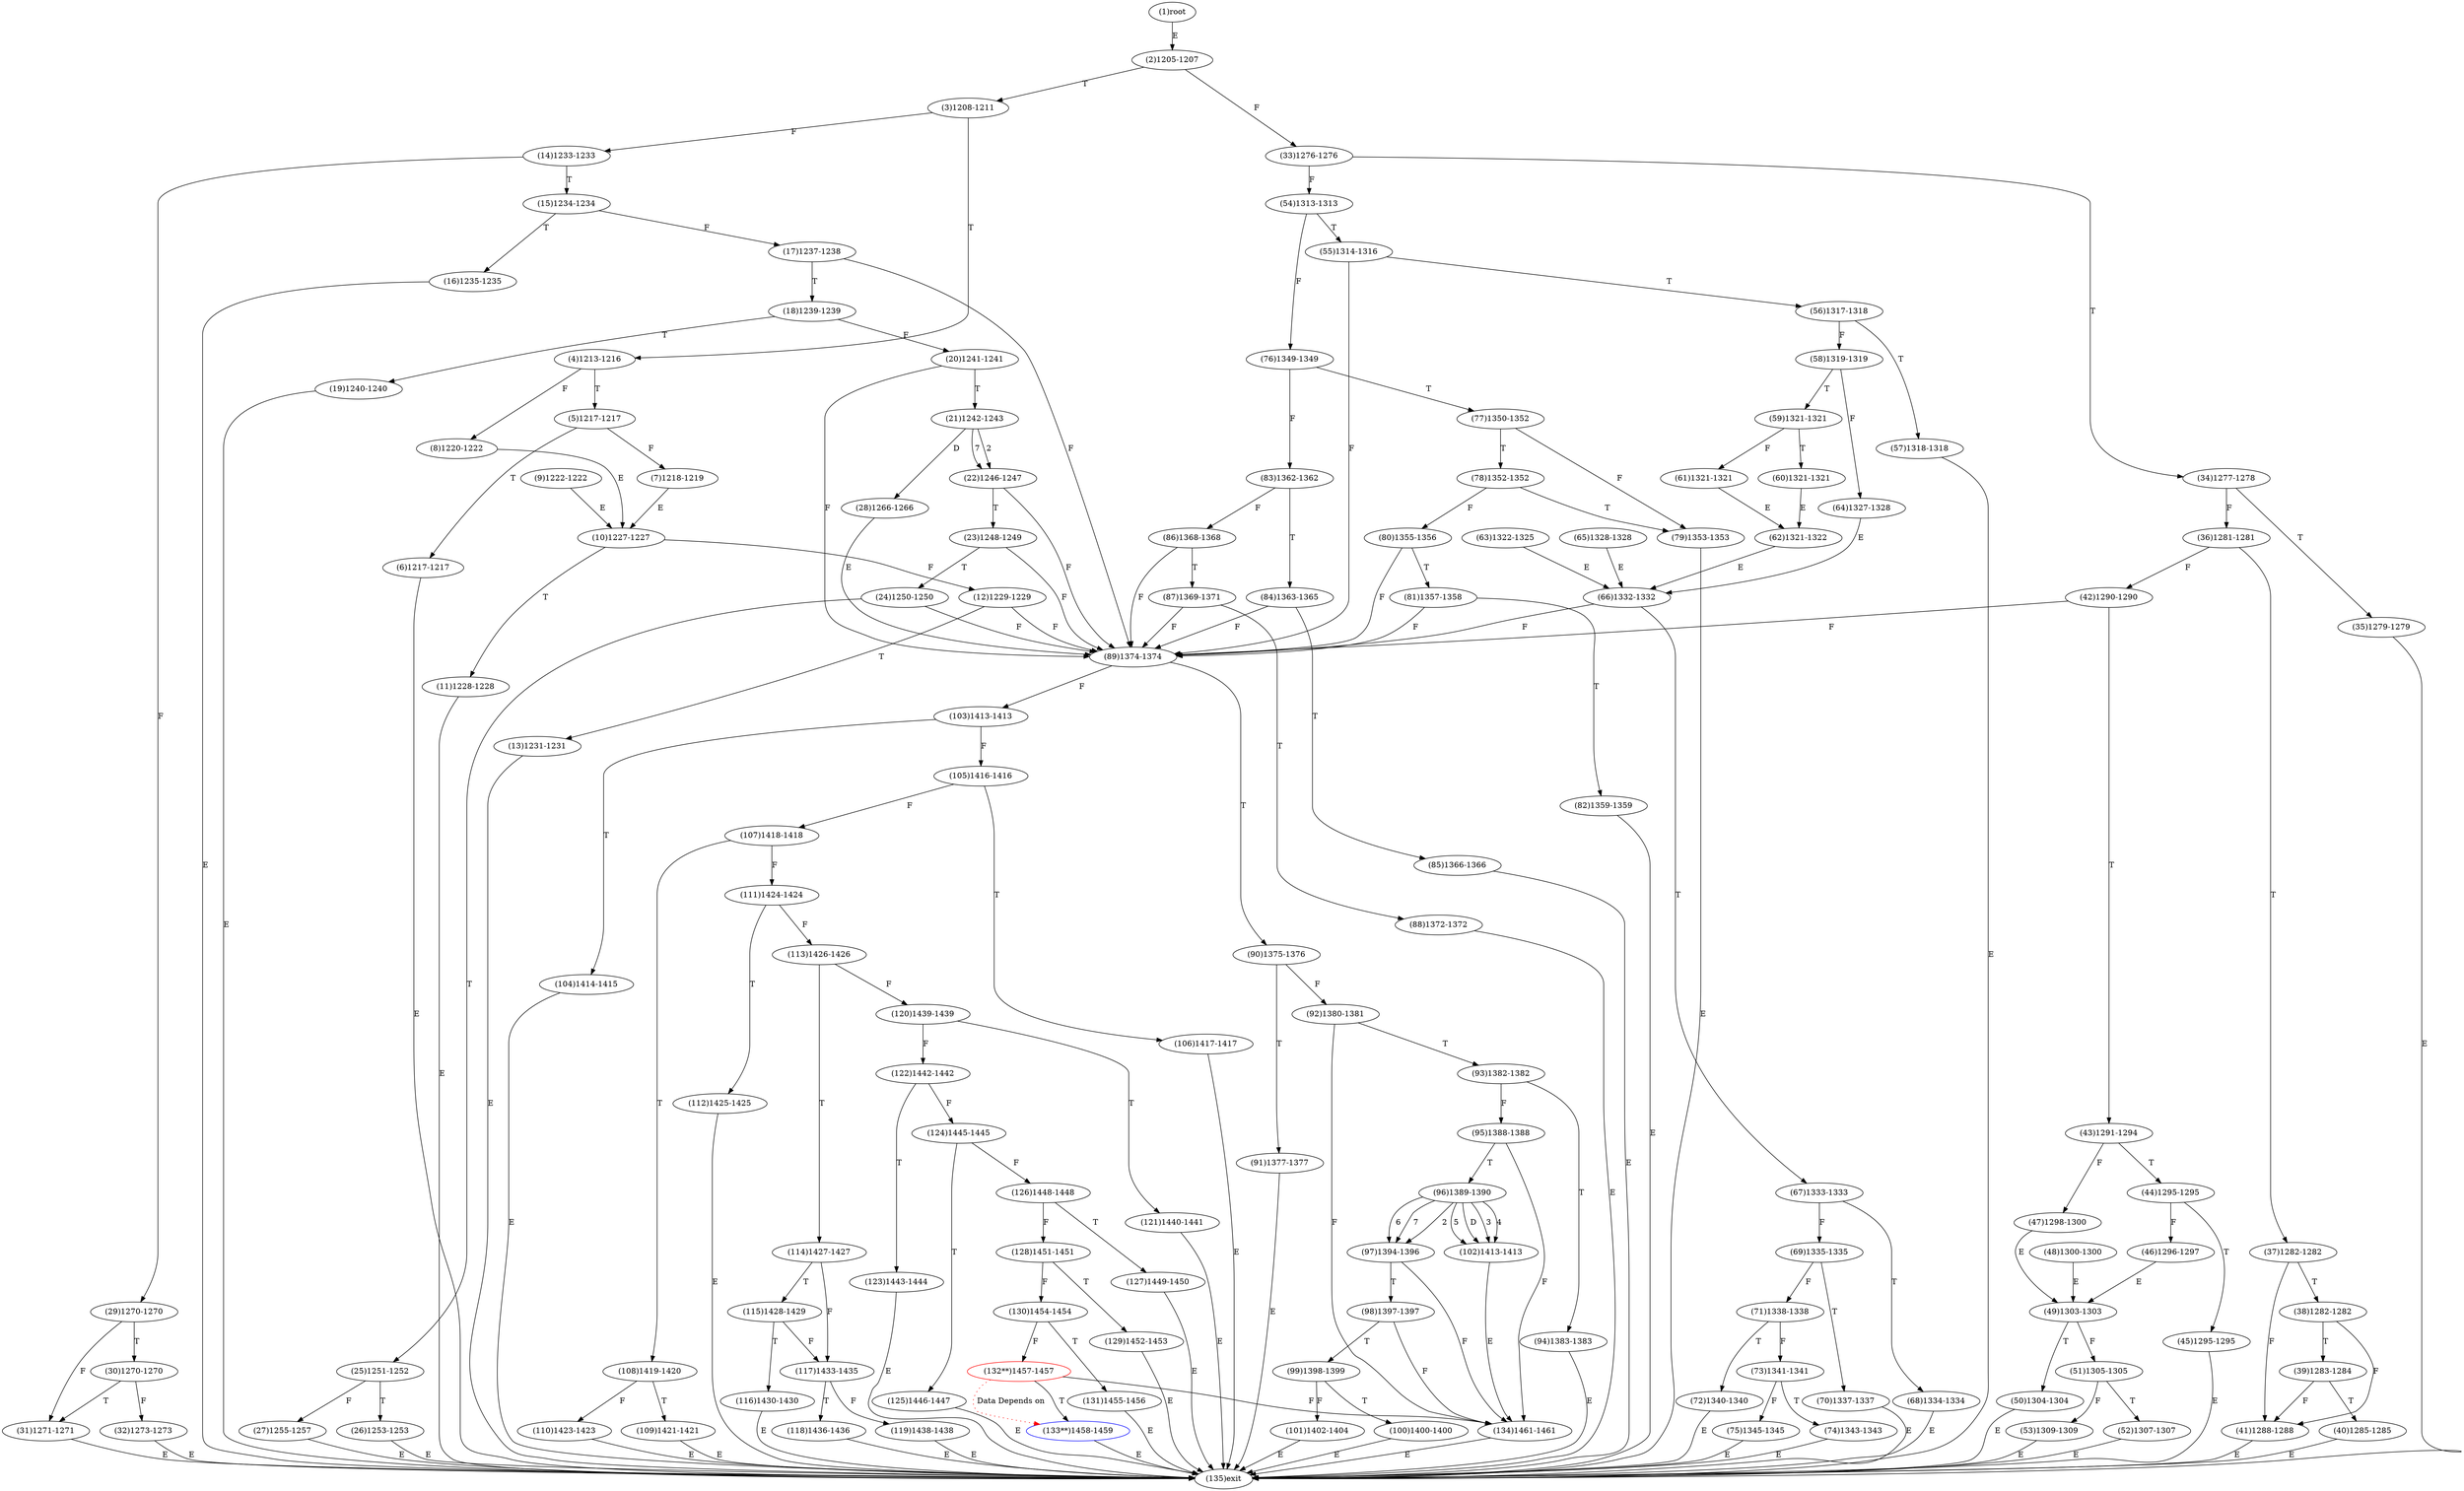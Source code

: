 digraph "" { 
1[ label="(1)root"];
2[ label="(2)1205-1207"];
3[ label="(3)1208-1211"];
4[ label="(4)1213-1216"];
5[ label="(5)1217-1217"];
6[ label="(6)1217-1217"];
7[ label="(7)1218-1219"];
8[ label="(8)1220-1222"];
9[ label="(9)1222-1222"];
10[ label="(10)1227-1227"];
11[ label="(11)1228-1228"];
12[ label="(12)1229-1229"];
13[ label="(13)1231-1231"];
14[ label="(14)1233-1233"];
15[ label="(15)1234-1234"];
17[ label="(17)1237-1238"];
16[ label="(16)1235-1235"];
19[ label="(19)1240-1240"];
18[ label="(18)1239-1239"];
21[ label="(21)1242-1243"];
20[ label="(20)1241-1241"];
23[ label="(23)1248-1249"];
22[ label="(22)1246-1247"];
25[ label="(25)1251-1252"];
24[ label="(24)1250-1250"];
27[ label="(27)1255-1257"];
26[ label="(26)1253-1253"];
29[ label="(29)1270-1270"];
28[ label="(28)1266-1266"];
31[ label="(31)1271-1271"];
30[ label="(30)1270-1270"];
34[ label="(34)1277-1278"];
35[ label="(35)1279-1279"];
32[ label="(32)1273-1273"];
33[ label="(33)1276-1276"];
38[ label="(38)1282-1282"];
39[ label="(39)1283-1284"];
36[ label="(36)1281-1281"];
37[ label="(37)1282-1282"];
42[ label="(42)1290-1290"];
43[ label="(43)1291-1294"];
40[ label="(40)1285-1285"];
41[ label="(41)1288-1288"];
46[ label="(46)1296-1297"];
47[ label="(47)1298-1300"];
44[ label="(44)1295-1295"];
45[ label="(45)1295-1295"];
51[ label="(51)1305-1305"];
50[ label="(50)1304-1304"];
49[ label="(49)1303-1303"];
48[ label="(48)1300-1300"];
55[ label="(55)1314-1316"];
54[ label="(54)1313-1313"];
53[ label="(53)1309-1309"];
52[ label="(52)1307-1307"];
59[ label="(59)1321-1321"];
58[ label="(58)1319-1319"];
57[ label="(57)1318-1318"];
56[ label="(56)1317-1318"];
63[ label="(63)1322-1325"];
62[ label="(62)1321-1322"];
61[ label="(61)1321-1321"];
60[ label="(60)1321-1321"];
68[ label="(68)1334-1334"];
69[ label="(69)1335-1335"];
70[ label="(70)1337-1337"];
71[ label="(71)1338-1338"];
64[ label="(64)1327-1328"];
65[ label="(65)1328-1328"];
66[ label="(66)1332-1332"];
67[ label="(67)1333-1333"];
76[ label="(76)1349-1349"];
77[ label="(77)1350-1352"];
78[ label="(78)1352-1352"];
79[ label="(79)1353-1353"];
72[ label="(72)1340-1340"];
73[ label="(73)1341-1341"];
74[ label="(74)1343-1343"];
75[ label="(75)1345-1345"];
85[ label="(85)1366-1366"];
84[ label="(84)1363-1365"];
87[ label="(87)1369-1371"];
86[ label="(86)1368-1368"];
81[ label="(81)1357-1358"];
80[ label="(80)1355-1356"];
83[ label="(83)1362-1362"];
82[ label="(82)1359-1359"];
93[ label="(93)1382-1382"];
92[ label="(92)1380-1381"];
95[ label="(95)1388-1388"];
94[ label="(94)1383-1383"];
89[ label="(89)1374-1374"];
88[ label="(88)1372-1372"];
91[ label="(91)1377-1377"];
90[ label="(90)1375-1376"];
102[ label="(102)1413-1413"];
103[ label="(103)1413-1413"];
100[ label="(100)1400-1400"];
101[ label="(101)1402-1404"];
98[ label="(98)1397-1397"];
99[ label="(99)1398-1399"];
96[ label="(96)1389-1390"];
97[ label="(97)1394-1396"];
110[ label="(110)1423-1423"];
111[ label="(111)1424-1424"];
108[ label="(108)1419-1420"];
109[ label="(109)1421-1421"];
106[ label="(106)1417-1417"];
107[ label="(107)1418-1418"];
104[ label="(104)1414-1415"];
105[ label="(105)1416-1416"];
119[ label="(119)1438-1438"];
118[ label="(118)1436-1436"];
117[ label="(117)1433-1435"];
116[ label="(116)1430-1430"];
115[ label="(115)1428-1429"];
114[ label="(114)1427-1427"];
113[ label="(113)1426-1426"];
112[ label="(112)1425-1425"];
127[ label="(127)1449-1450"];
126[ label="(126)1448-1448"];
125[ label="(125)1446-1447"];
124[ label="(124)1445-1445"];
123[ label="(123)1443-1444"];
122[ label="(122)1442-1442"];
121[ label="(121)1440-1441"];
120[ label="(120)1439-1439"];
129[ label="(129)1452-1453"];
128[ label="(128)1451-1451"];
131[ label="(131)1455-1456"];
130[ label="(130)1454-1454"];
133[ label="(133**)1458-1459",color=blue];
132[ label="(132**)1457-1457",color=red];
135[ label="(135)exit"];
134[ label="(134)1461-1461"];
1->2[ label="E"];
2->33[ label="F"];
2->3[ label="T"];
3->14[ label="F"];
3->4[ label="T"];
4->8[ label="F"];
4->5[ label="T"];
5->7[ label="F"];
5->6[ label="T"];
6->135[ label="E"];
7->10[ label="E"];
8->10[ label="E"];
9->10[ label="E"];
10->12[ label="F"];
10->11[ label="T"];
11->135[ label="E"];
12->89[ label="F"];
12->13[ label="T"];
13->135[ label="E"];
14->29[ label="F"];
14->15[ label="T"];
15->17[ label="F"];
15->16[ label="T"];
16->135[ label="E"];
17->89[ label="F"];
17->18[ label="T"];
18->20[ label="F"];
18->19[ label="T"];
19->135[ label="E"];
20->89[ label="F"];
20->21[ label="T"];
21->22[ label="2"];
21->22[ label="7"];
21->28[ label="D"];
22->89[ label="F"];
22->23[ label="T"];
23->89[ label="F"];
23->24[ label="T"];
24->89[ label="F"];
24->25[ label="T"];
25->27[ label="F"];
25->26[ label="T"];
26->135[ label="E"];
27->135[ label="E"];
28->89[ label="E"];
29->31[ label="F"];
29->30[ label="T"];
30->32[ label="F"];
30->31[ label="T"];
31->135[ label="E"];
32->135[ label="E"];
33->54[ label="F"];
33->34[ label="T"];
34->36[ label="F"];
34->35[ label="T"];
35->135[ label="E"];
36->42[ label="F"];
36->37[ label="T"];
37->41[ label="F"];
37->38[ label="T"];
38->41[ label="F"];
38->39[ label="T"];
39->41[ label="F"];
39->40[ label="T"];
40->135[ label="E"];
41->135[ label="E"];
42->89[ label="F"];
42->43[ label="T"];
43->47[ label="F"];
43->44[ label="T"];
44->46[ label="F"];
44->45[ label="T"];
45->135[ label="E"];
46->49[ label="E"];
47->49[ label="E"];
48->49[ label="E"];
49->51[ label="F"];
49->50[ label="T"];
50->135[ label="E"];
51->53[ label="F"];
51->52[ label="T"];
52->135[ label="E"];
53->135[ label="E"];
54->76[ label="F"];
54->55[ label="T"];
55->89[ label="F"];
55->56[ label="T"];
56->58[ label="F"];
56->57[ label="T"];
57->135[ label="E"];
58->64[ label="F"];
58->59[ label="T"];
59->61[ label="F"];
59->60[ label="T"];
60->62[ label="E"];
61->62[ label="E"];
62->66[ label="E"];
63->66[ label="E"];
64->66[ label="E"];
65->66[ label="E"];
66->89[ label="F"];
66->67[ label="T"];
67->69[ label="F"];
67->68[ label="T"];
68->135[ label="E"];
69->71[ label="F"];
69->70[ label="T"];
70->135[ label="E"];
71->73[ label="F"];
71->72[ label="T"];
72->135[ label="E"];
73->75[ label="F"];
73->74[ label="T"];
74->135[ label="E"];
75->135[ label="E"];
76->83[ label="F"];
76->77[ label="T"];
77->79[ label="F"];
77->78[ label="T"];
78->80[ label="F"];
78->79[ label="T"];
79->135[ label="E"];
80->89[ label="F"];
80->81[ label="T"];
81->89[ label="F"];
81->82[ label="T"];
82->135[ label="E"];
83->86[ label="F"];
83->84[ label="T"];
84->89[ label="F"];
84->85[ label="T"];
85->135[ label="E"];
86->89[ label="F"];
86->87[ label="T"];
87->89[ label="F"];
87->88[ label="T"];
88->135[ label="E"];
89->103[ label="F"];
89->90[ label="T"];
90->92[ label="F"];
90->91[ label="T"];
91->135[ label="E"];
92->134[ label="F"];
92->93[ label="T"];
93->95[ label="F"];
93->94[ label="T"];
94->135[ label="E"];
95->134[ label="F"];
95->96[ label="T"];
96->97[ label="2"];
96->102[ label="3"];
96->102[ label="4"];
96->102[ label="5"];
96->97[ label="6"];
96->97[ label="7"];
96->102[ label="D"];
97->134[ label="F"];
97->98[ label="T"];
98->134[ label="F"];
98->99[ label="T"];
99->101[ label="F"];
99->100[ label="T"];
100->135[ label="E"];
101->135[ label="E"];
102->134[ label="E"];
103->105[ label="F"];
103->104[ label="T"];
104->135[ label="E"];
105->107[ label="F"];
105->106[ label="T"];
106->135[ label="E"];
107->111[ label="F"];
107->108[ label="T"];
108->110[ label="F"];
108->109[ label="T"];
109->135[ label="E"];
110->135[ label="E"];
111->113[ label="F"];
111->112[ label="T"];
112->135[ label="E"];
113->120[ label="F"];
113->114[ label="T"];
114->117[ label="F"];
114->115[ label="T"];
115->117[ label="F"];
115->116[ label="T"];
116->135[ label="E"];
117->119[ label="F"];
117->118[ label="T"];
118->135[ label="E"];
119->135[ label="E"];
120->122[ label="F"];
120->121[ label="T"];
121->135[ label="E"];
122->124[ label="F"];
122->123[ label="T"];
123->135[ label="E"];
124->126[ label="F"];
124->125[ label="T"];
125->135[ label="E"];
126->128[ label="F"];
126->127[ label="T"];
127->135[ label="E"];
128->130[ label="F"];
128->129[ label="T"];
129->135[ label="E"];
130->132[ label="F"];
130->131[ label="T"];
131->135[ label="E"];
132->134[ label="F"];
132->133[ label="T"];
133->135[ label="E"];
134->135[ label="E"];
132->133[ color="red" label="Data Depends on" style = dotted ];
}
